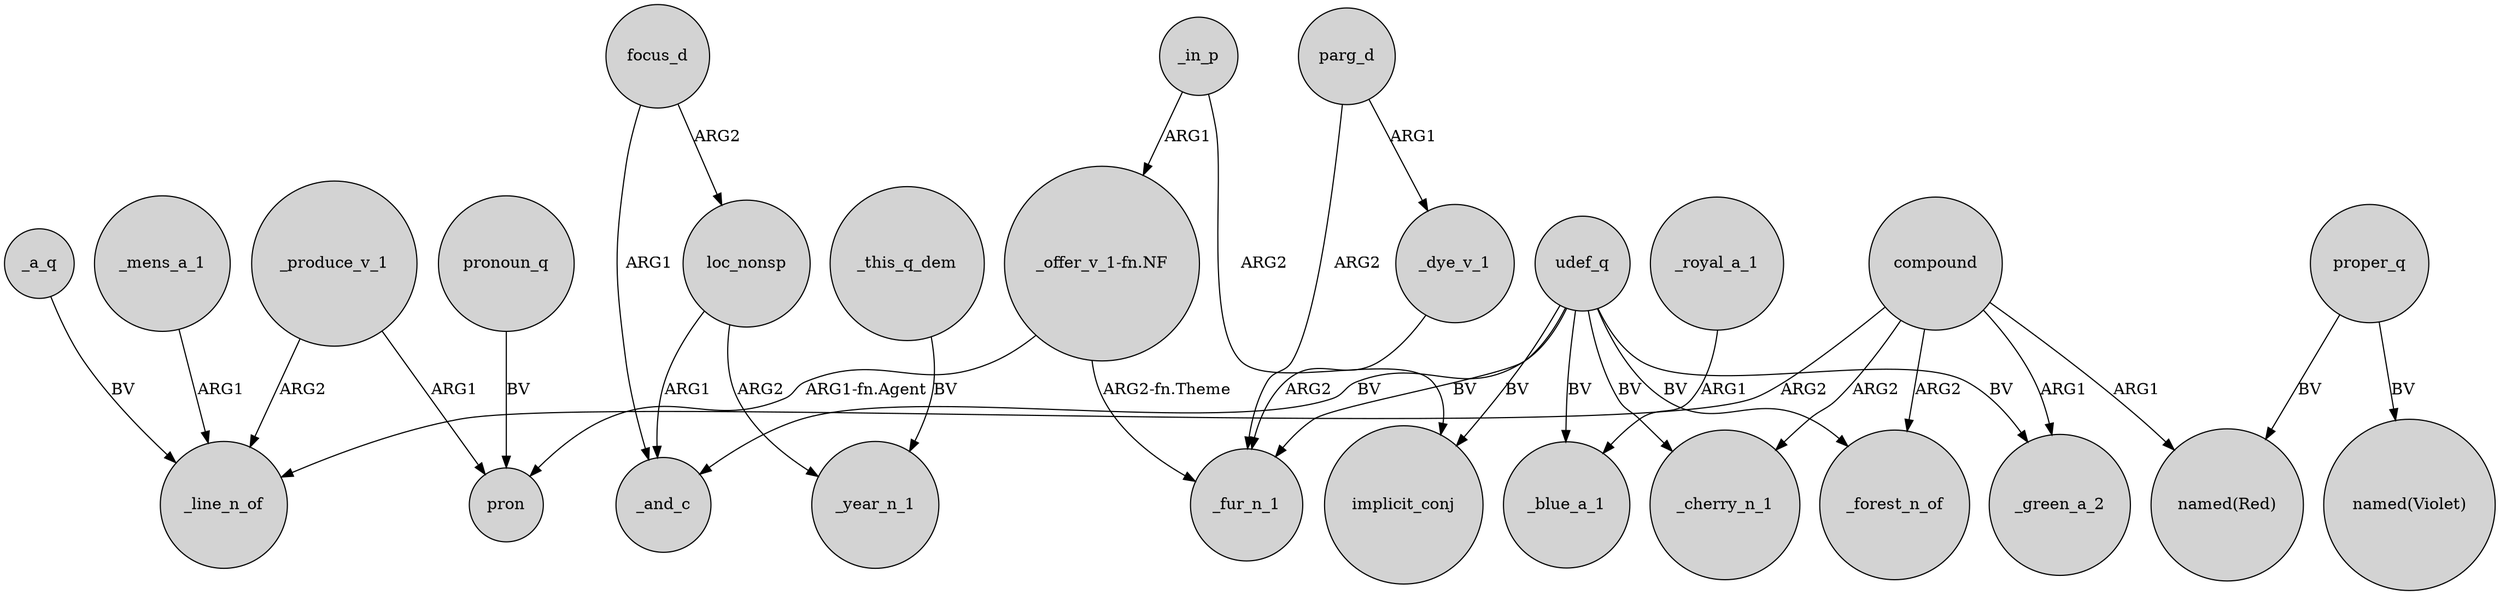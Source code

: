 digraph {
	node [shape=circle style=filled]
	loc_nonsp -> _and_c [label=ARG1]
	compound -> _line_n_of [label=ARG2]
	compound -> "named(Red)" [label=ARG1]
	focus_d -> loc_nonsp [label=ARG2]
	_in_p -> "_offer_v_1-fn.NF" [label=ARG1]
	_produce_v_1 -> _line_n_of [label=ARG2]
	compound -> _green_a_2 [label=ARG1]
	udef_q -> _blue_a_1 [label=BV]
	parg_d -> _dye_v_1 [label=ARG1]
	_this_q_dem -> _year_n_1 [label=BV]
	proper_q -> "named(Violet)" [label=BV]
	udef_q -> _forest_n_of [label=BV]
	udef_q -> implicit_conj [label=BV]
	_a_q -> _line_n_of [label=BV]
	udef_q -> _cherry_n_1 [label=BV]
	_dye_v_1 -> _fur_n_1 [label=ARG2]
	_produce_v_1 -> pron [label=ARG1]
	pronoun_q -> pron [label=BV]
	_mens_a_1 -> _line_n_of [label=ARG1]
	compound -> _forest_n_of [label=ARG2]
	_royal_a_1 -> _blue_a_1 [label=ARG1]
	loc_nonsp -> _year_n_1 [label=ARG2]
	focus_d -> _and_c [label=ARG1]
	udef_q -> _green_a_2 [label=BV]
	udef_q -> _fur_n_1 [label=BV]
	proper_q -> "named(Red)" [label=BV]
	_in_p -> implicit_conj [label=ARG2]
	parg_d -> _fur_n_1 [label=ARG2]
	udef_q -> _and_c [label=BV]
	"_offer_v_1-fn.NF" -> _fur_n_1 [label="ARG2-fn.Theme"]
	compound -> _cherry_n_1 [label=ARG2]
	"_offer_v_1-fn.NF" -> pron [label="ARG1-fn.Agent"]
}
